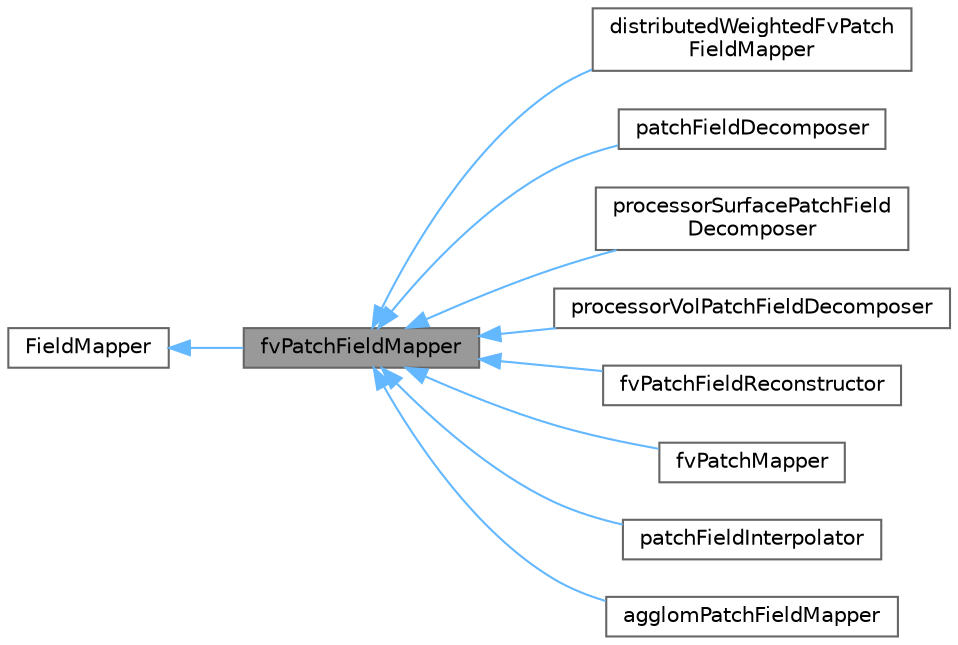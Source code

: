 digraph "fvPatchFieldMapper"
{
 // LATEX_PDF_SIZE
  bgcolor="transparent";
  edge [fontname=Helvetica,fontsize=10,labelfontname=Helvetica,labelfontsize=10];
  node [fontname=Helvetica,fontsize=10,shape=box,height=0.2,width=0.4];
  rankdir="LR";
  Node1 [id="Node000001",label="fvPatchFieldMapper",height=0.2,width=0.4,color="gray40", fillcolor="grey60", style="filled", fontcolor="black",tooltip="A FieldMapper for finite-volume patch fields."];
  Node2 -> Node1 [id="edge1_Node000001_Node000002",dir="back",color="steelblue1",style="solid",tooltip=" "];
  Node2 [id="Node000002",label="FieldMapper",height=0.2,width=0.4,color="gray40", fillcolor="white", style="filled",URL="$classFoam_1_1FieldMapper.html",tooltip="Abstract base class to hold the Field mapping addressing and weights."];
  Node1 -> Node3 [id="edge2_Node000001_Node000003",dir="back",color="steelblue1",style="solid",tooltip=" "];
  Node3 [id="Node000003",label="distributedWeightedFvPatch\lFieldMapper",height=0.2,width=0.4,color="gray40", fillcolor="white", style="filled",URL="$classFoam_1_1distributedWeightedFvPatchFieldMapper.html",tooltip="FieldMapper with weighted mapping from (optionally remote) quantities."];
  Node1 -> Node4 [id="edge3_Node000001_Node000004",dir="back",color="steelblue1",style="solid",tooltip=" "];
  Node4 [id="Node000004",label="patchFieldDecomposer",height=0.2,width=0.4,color="gray40", fillcolor="white", style="filled",URL="$classFoam_1_1fvFieldDecomposer_1_1patchFieldDecomposer.html",tooltip=" "];
  Node1 -> Node5 [id="edge4_Node000001_Node000005",dir="back",color="steelblue1",style="solid",tooltip=" "];
  Node5 [id="Node000005",label="processorSurfacePatchField\lDecomposer",height=0.2,width=0.4,color="gray40", fillcolor="white", style="filled",URL="$classFoam_1_1fvFieldDecomposer_1_1processorSurfacePatchFieldDecomposer.html",tooltip=" "];
  Node1 -> Node6 [id="edge5_Node000001_Node000006",dir="back",color="steelblue1",style="solid",tooltip=" "];
  Node6 [id="Node000006",label="processorVolPatchFieldDecomposer",height=0.2,width=0.4,color="gray40", fillcolor="white", style="filled",URL="$classFoam_1_1fvFieldDecomposer_1_1processorVolPatchFieldDecomposer.html",tooltip=" "];
  Node1 -> Node7 [id="edge6_Node000001_Node000007",dir="back",color="steelblue1",style="solid",tooltip=" "];
  Node7 [id="Node000007",label="fvPatchFieldReconstructor",height=0.2,width=0.4,color="gray40", fillcolor="white", style="filled",URL="$classFoam_1_1fvFieldReconstructor_1_1fvPatchFieldReconstructor.html",tooltip=" "];
  Node1 -> Node8 [id="edge7_Node000001_Node000008",dir="back",color="steelblue1",style="solid",tooltip=" "];
  Node8 [id="Node000008",label="fvPatchMapper",height=0.2,width=0.4,color="gray40", fillcolor="white", style="filled",URL="$classFoam_1_1fvPatchMapper.html",tooltip="Mapping class for a fvPatchField."];
  Node1 -> Node9 [id="edge8_Node000001_Node000009",dir="back",color="steelblue1",style="solid",tooltip=" "];
  Node9 [id="Node000009",label="patchFieldInterpolator",height=0.2,width=0.4,color="gray40", fillcolor="white", style="filled",URL="$classFoam_1_1meshToMesh0_1_1patchFieldInterpolator.html",tooltip=" "];
  Node1 -> Node10 [id="edge9_Node000001_Node000010",dir="back",color="steelblue1",style="solid",tooltip=" "];
  Node10 [id="Node000010",label="agglomPatchFieldMapper",height=0.2,width=0.4,color="gray40", fillcolor="white", style="filled",URL="$classFoam_1_1singleCellFvMesh_1_1agglomPatchFieldMapper.html",tooltip=" "];
}
